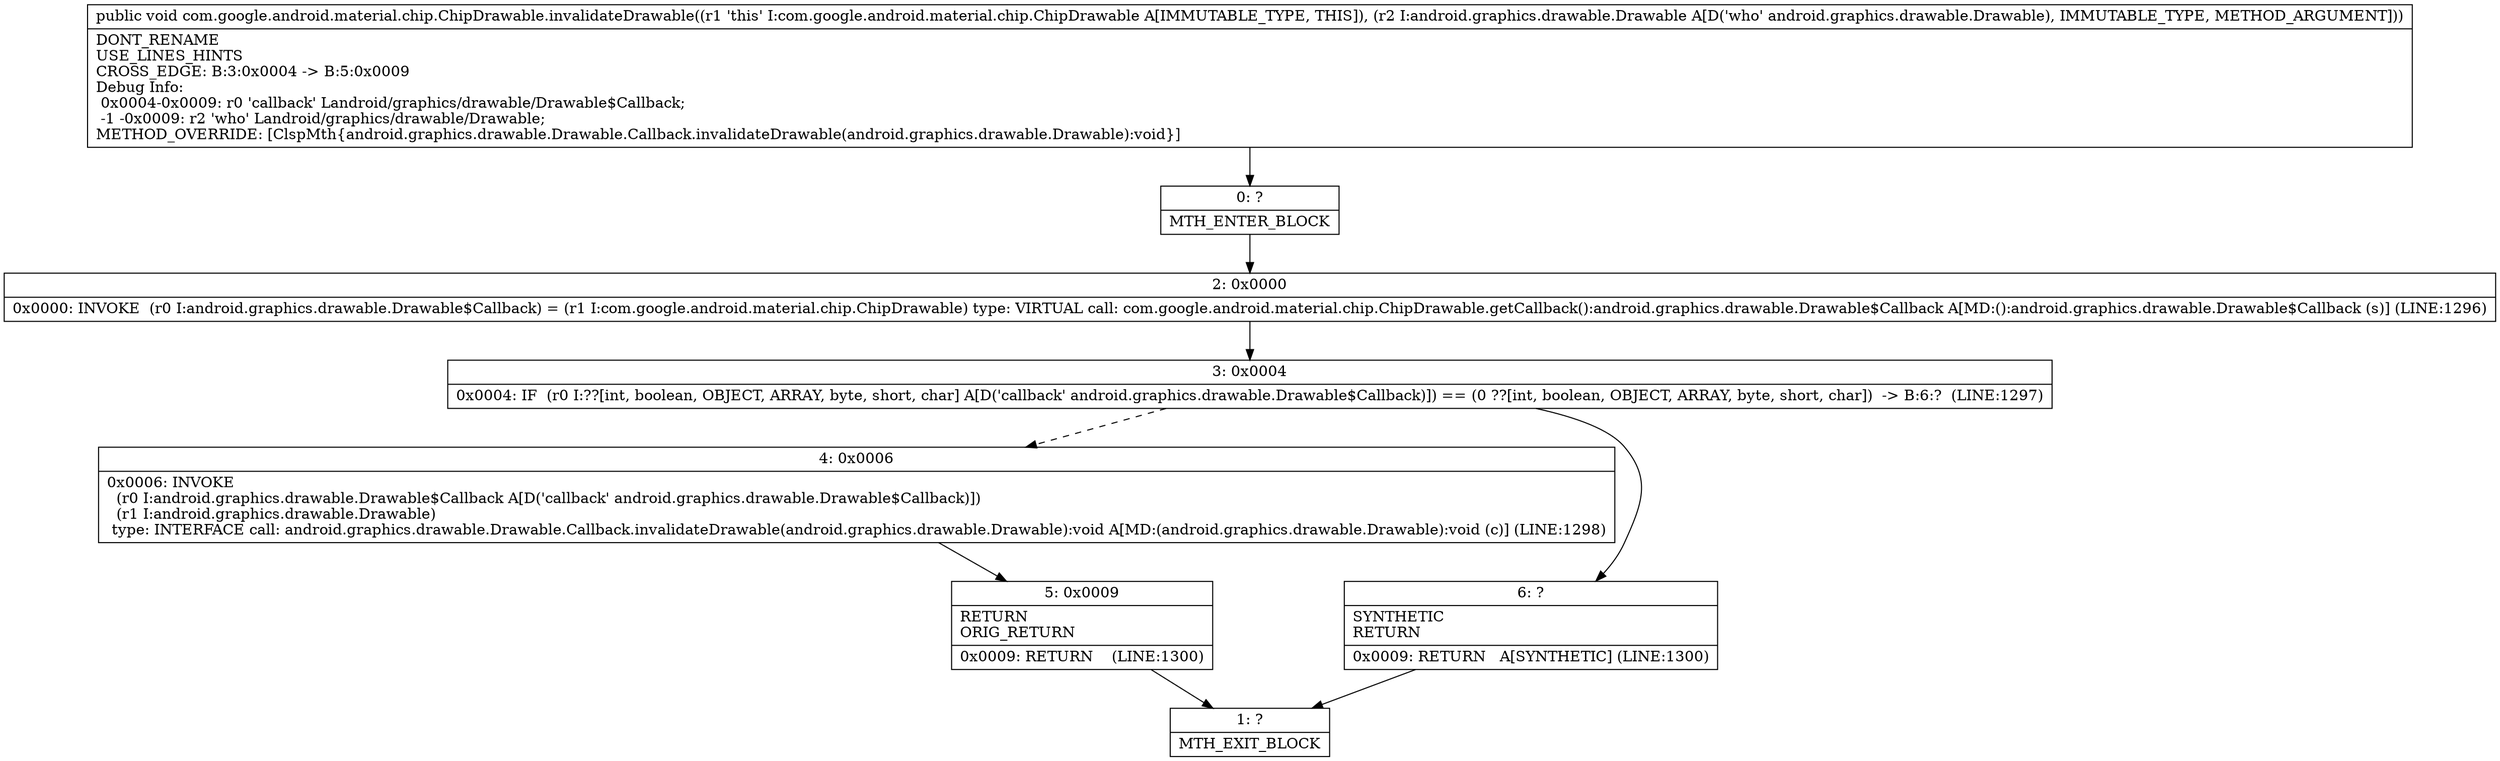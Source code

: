 digraph "CFG forcom.google.android.material.chip.ChipDrawable.invalidateDrawable(Landroid\/graphics\/drawable\/Drawable;)V" {
Node_0 [shape=record,label="{0\:\ ?|MTH_ENTER_BLOCK\l}"];
Node_2 [shape=record,label="{2\:\ 0x0000|0x0000: INVOKE  (r0 I:android.graphics.drawable.Drawable$Callback) = (r1 I:com.google.android.material.chip.ChipDrawable) type: VIRTUAL call: com.google.android.material.chip.ChipDrawable.getCallback():android.graphics.drawable.Drawable$Callback A[MD:():android.graphics.drawable.Drawable$Callback (s)] (LINE:1296)\l}"];
Node_3 [shape=record,label="{3\:\ 0x0004|0x0004: IF  (r0 I:??[int, boolean, OBJECT, ARRAY, byte, short, char] A[D('callback' android.graphics.drawable.Drawable$Callback)]) == (0 ??[int, boolean, OBJECT, ARRAY, byte, short, char])  \-\> B:6:?  (LINE:1297)\l}"];
Node_4 [shape=record,label="{4\:\ 0x0006|0x0006: INVOKE  \l  (r0 I:android.graphics.drawable.Drawable$Callback A[D('callback' android.graphics.drawable.Drawable$Callback)])\l  (r1 I:android.graphics.drawable.Drawable)\l type: INTERFACE call: android.graphics.drawable.Drawable.Callback.invalidateDrawable(android.graphics.drawable.Drawable):void A[MD:(android.graphics.drawable.Drawable):void (c)] (LINE:1298)\l}"];
Node_5 [shape=record,label="{5\:\ 0x0009|RETURN\lORIG_RETURN\l|0x0009: RETURN    (LINE:1300)\l}"];
Node_1 [shape=record,label="{1\:\ ?|MTH_EXIT_BLOCK\l}"];
Node_6 [shape=record,label="{6\:\ ?|SYNTHETIC\lRETURN\l|0x0009: RETURN   A[SYNTHETIC] (LINE:1300)\l}"];
MethodNode[shape=record,label="{public void com.google.android.material.chip.ChipDrawable.invalidateDrawable((r1 'this' I:com.google.android.material.chip.ChipDrawable A[IMMUTABLE_TYPE, THIS]), (r2 I:android.graphics.drawable.Drawable A[D('who' android.graphics.drawable.Drawable), IMMUTABLE_TYPE, METHOD_ARGUMENT]))  | DONT_RENAME\lUSE_LINES_HINTS\lCROSS_EDGE: B:3:0x0004 \-\> B:5:0x0009\lDebug Info:\l  0x0004\-0x0009: r0 'callback' Landroid\/graphics\/drawable\/Drawable$Callback;\l  \-1 \-0x0009: r2 'who' Landroid\/graphics\/drawable\/Drawable;\lMETHOD_OVERRIDE: [ClspMth\{android.graphics.drawable.Drawable.Callback.invalidateDrawable(android.graphics.drawable.Drawable):void\}]\l}"];
MethodNode -> Node_0;Node_0 -> Node_2;
Node_2 -> Node_3;
Node_3 -> Node_4[style=dashed];
Node_3 -> Node_6;
Node_4 -> Node_5;
Node_5 -> Node_1;
Node_6 -> Node_1;
}

